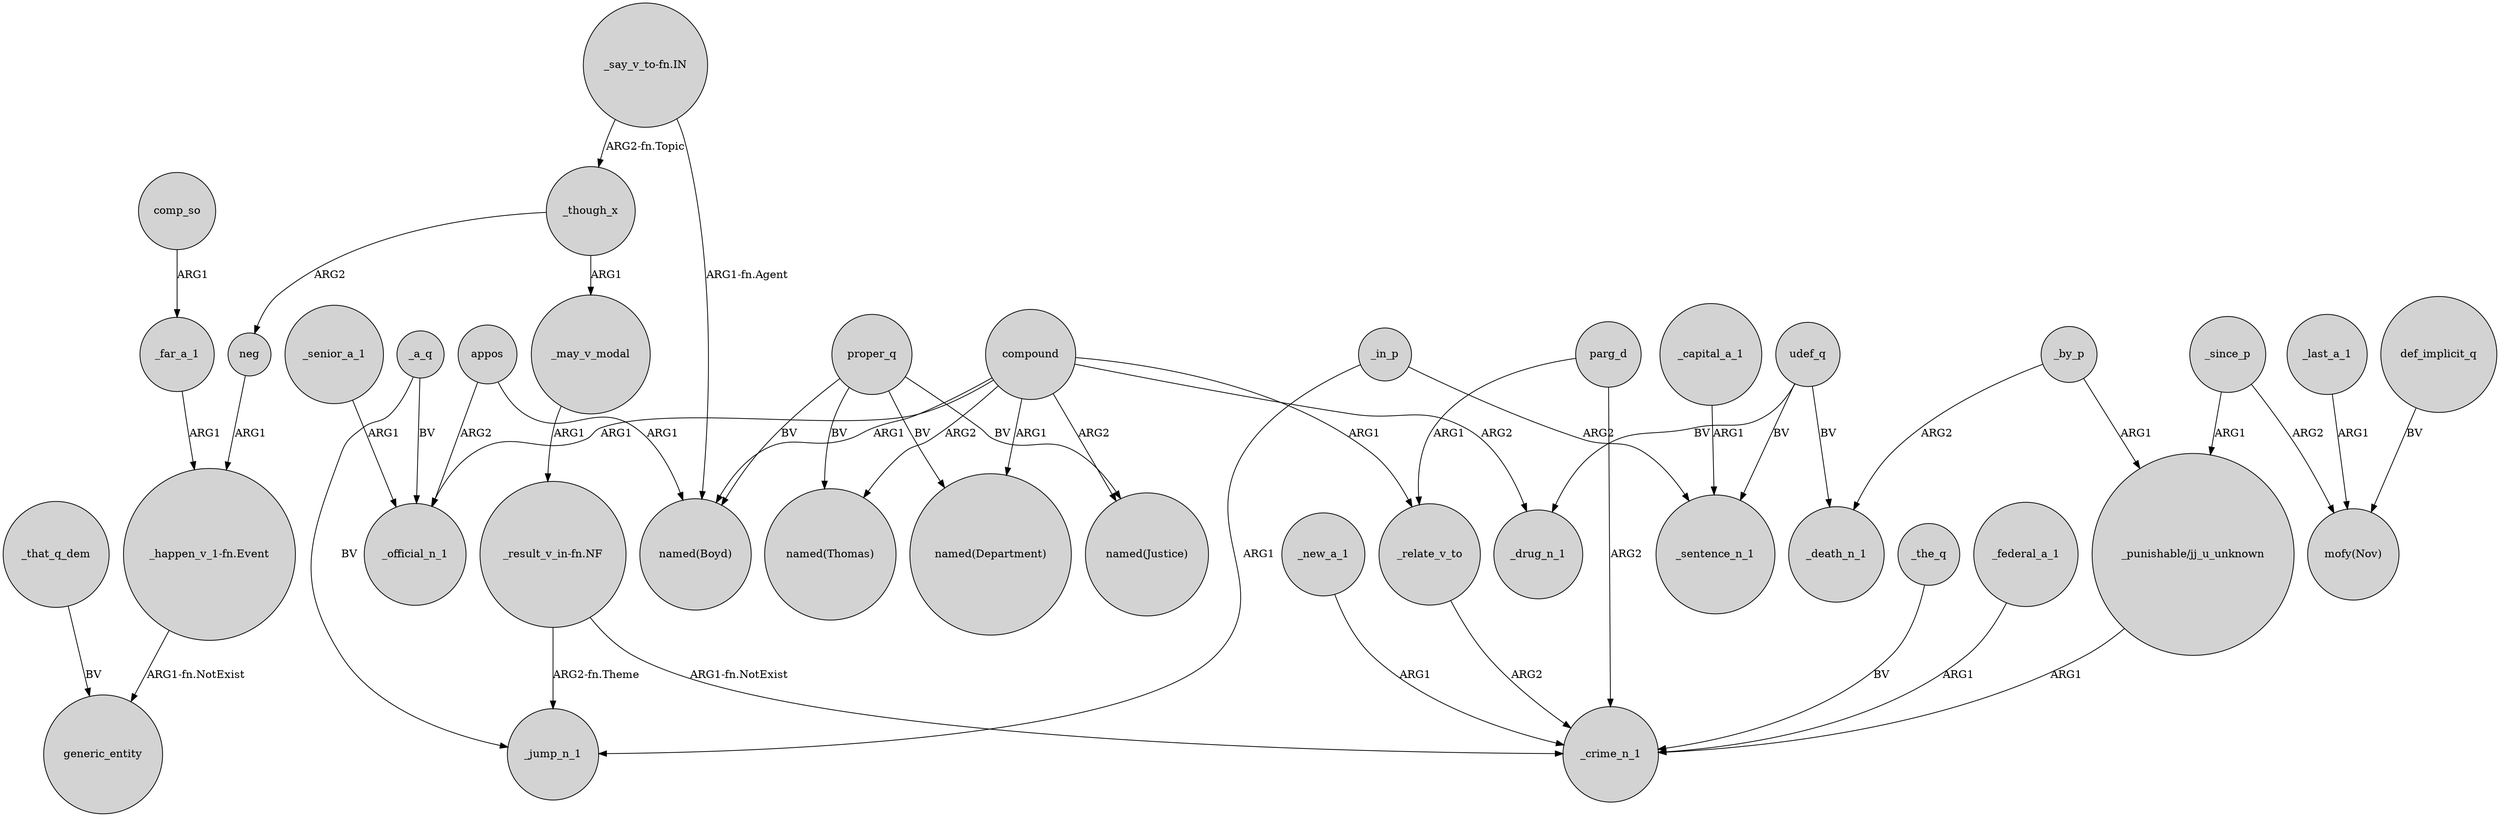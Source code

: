 digraph {
	node [shape=circle style=filled]
	"_punishable/jj_u_unknown" -> _crime_n_1 [label=ARG1]
	appos -> _official_n_1 [label=ARG2]
	_that_q_dem -> generic_entity [label=BV]
	_relate_v_to -> _crime_n_1 [label=ARG2]
	parg_d -> _relate_v_to [label=ARG1]
	udef_q -> _sentence_n_1 [label=BV]
	_in_p -> _sentence_n_1 [label=ARG2]
	_though_x -> neg [label=ARG2]
	"_result_v_in-fn.NF" -> _jump_n_1 [label="ARG2-fn.Theme"]
	_the_q -> _crime_n_1 [label=BV]
	appos -> "named(Boyd)" [label=ARG1]
	_since_p -> "_punishable/jj_u_unknown" [label=ARG1]
	"_happen_v_1-fn.Event" -> generic_entity [label="ARG1-fn.NotExist"]
	udef_q -> _drug_n_1 [label=BV]
	_may_v_modal -> "_result_v_in-fn.NF" [label=ARG1]
	_a_q -> _jump_n_1 [label=BV]
	"_say_v_to-fn.IN" -> "named(Boyd)" [label="ARG1-fn.Agent"]
	comp_so -> _far_a_1 [label=ARG1]
	_though_x -> _may_v_modal [label=ARG1]
	proper_q -> "named(Thomas)" [label=BV]
	_a_q -> _official_n_1 [label=BV]
	proper_q -> "named(Justice)" [label=BV]
	compound -> "named(Justice)" [label=ARG2]
	_federal_a_1 -> _crime_n_1 [label=ARG1]
	"_say_v_to-fn.IN" -> _though_x [label="ARG2-fn.Topic"]
	compound -> _drug_n_1 [label=ARG2]
	_capital_a_1 -> _sentence_n_1 [label=ARG1]
	_far_a_1 -> "_happen_v_1-fn.Event" [label=ARG1]
	_senior_a_1 -> _official_n_1 [label=ARG1]
	neg -> "_happen_v_1-fn.Event" [label=ARG1]
	compound -> "named(Boyd)" [label=ARG1]
	compound -> _official_n_1 [label=ARG1]
	udef_q -> _death_n_1 [label=BV]
	_last_a_1 -> "mofy(Nov)" [label=ARG1]
	compound -> _relate_v_to [label=ARG1]
	_in_p -> _jump_n_1 [label=ARG1]
	def_implicit_q -> "mofy(Nov)" [label=BV]
	compound -> "named(Department)" [label=ARG1]
	"_result_v_in-fn.NF" -> _crime_n_1 [label="ARG1-fn.NotExist"]
	parg_d -> _crime_n_1 [label=ARG2]
	proper_q -> "named(Boyd)" [label=BV]
	_by_p -> "_punishable/jj_u_unknown" [label=ARG1]
	compound -> "named(Thomas)" [label=ARG2]
	proper_q -> "named(Department)" [label=BV]
	_new_a_1 -> _crime_n_1 [label=ARG1]
	_since_p -> "mofy(Nov)" [label=ARG2]
	_by_p -> _death_n_1 [label=ARG2]
}

